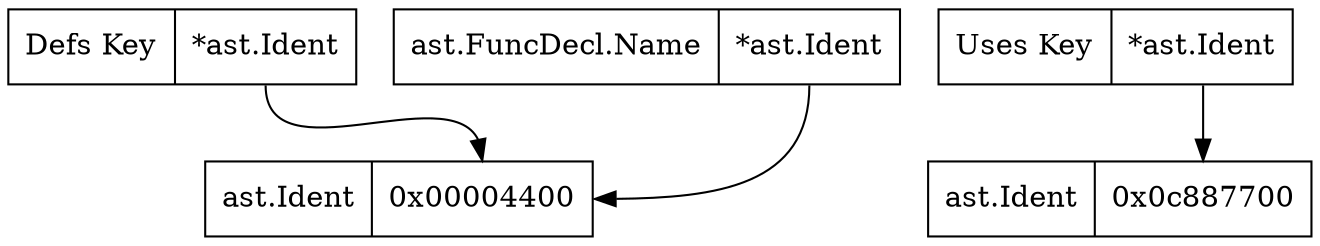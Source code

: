 digraph {
	node [shape=record]

	pointer1 [label="<f0>ast.Ident|<f1>0x00004400"]
	pointer2 [label="<f0>ast.Ident|<f1>0x0c887700"]
	defskey [label="<f0>Defs Key|<f1>*ast.Ident"]
	useskey [label="<f0>Uses Key|<f1>*ast.Ident"]
	astfuncdeclname [label="<f0>ast.FuncDecl.Name|<f1>*ast.Ident"]

	astfuncdeclname:f1 -> pointer1:f1:e
	defskey:f1:s -> pointer1:f1:n
	useskey:f1 -> pointer2:f1
}
